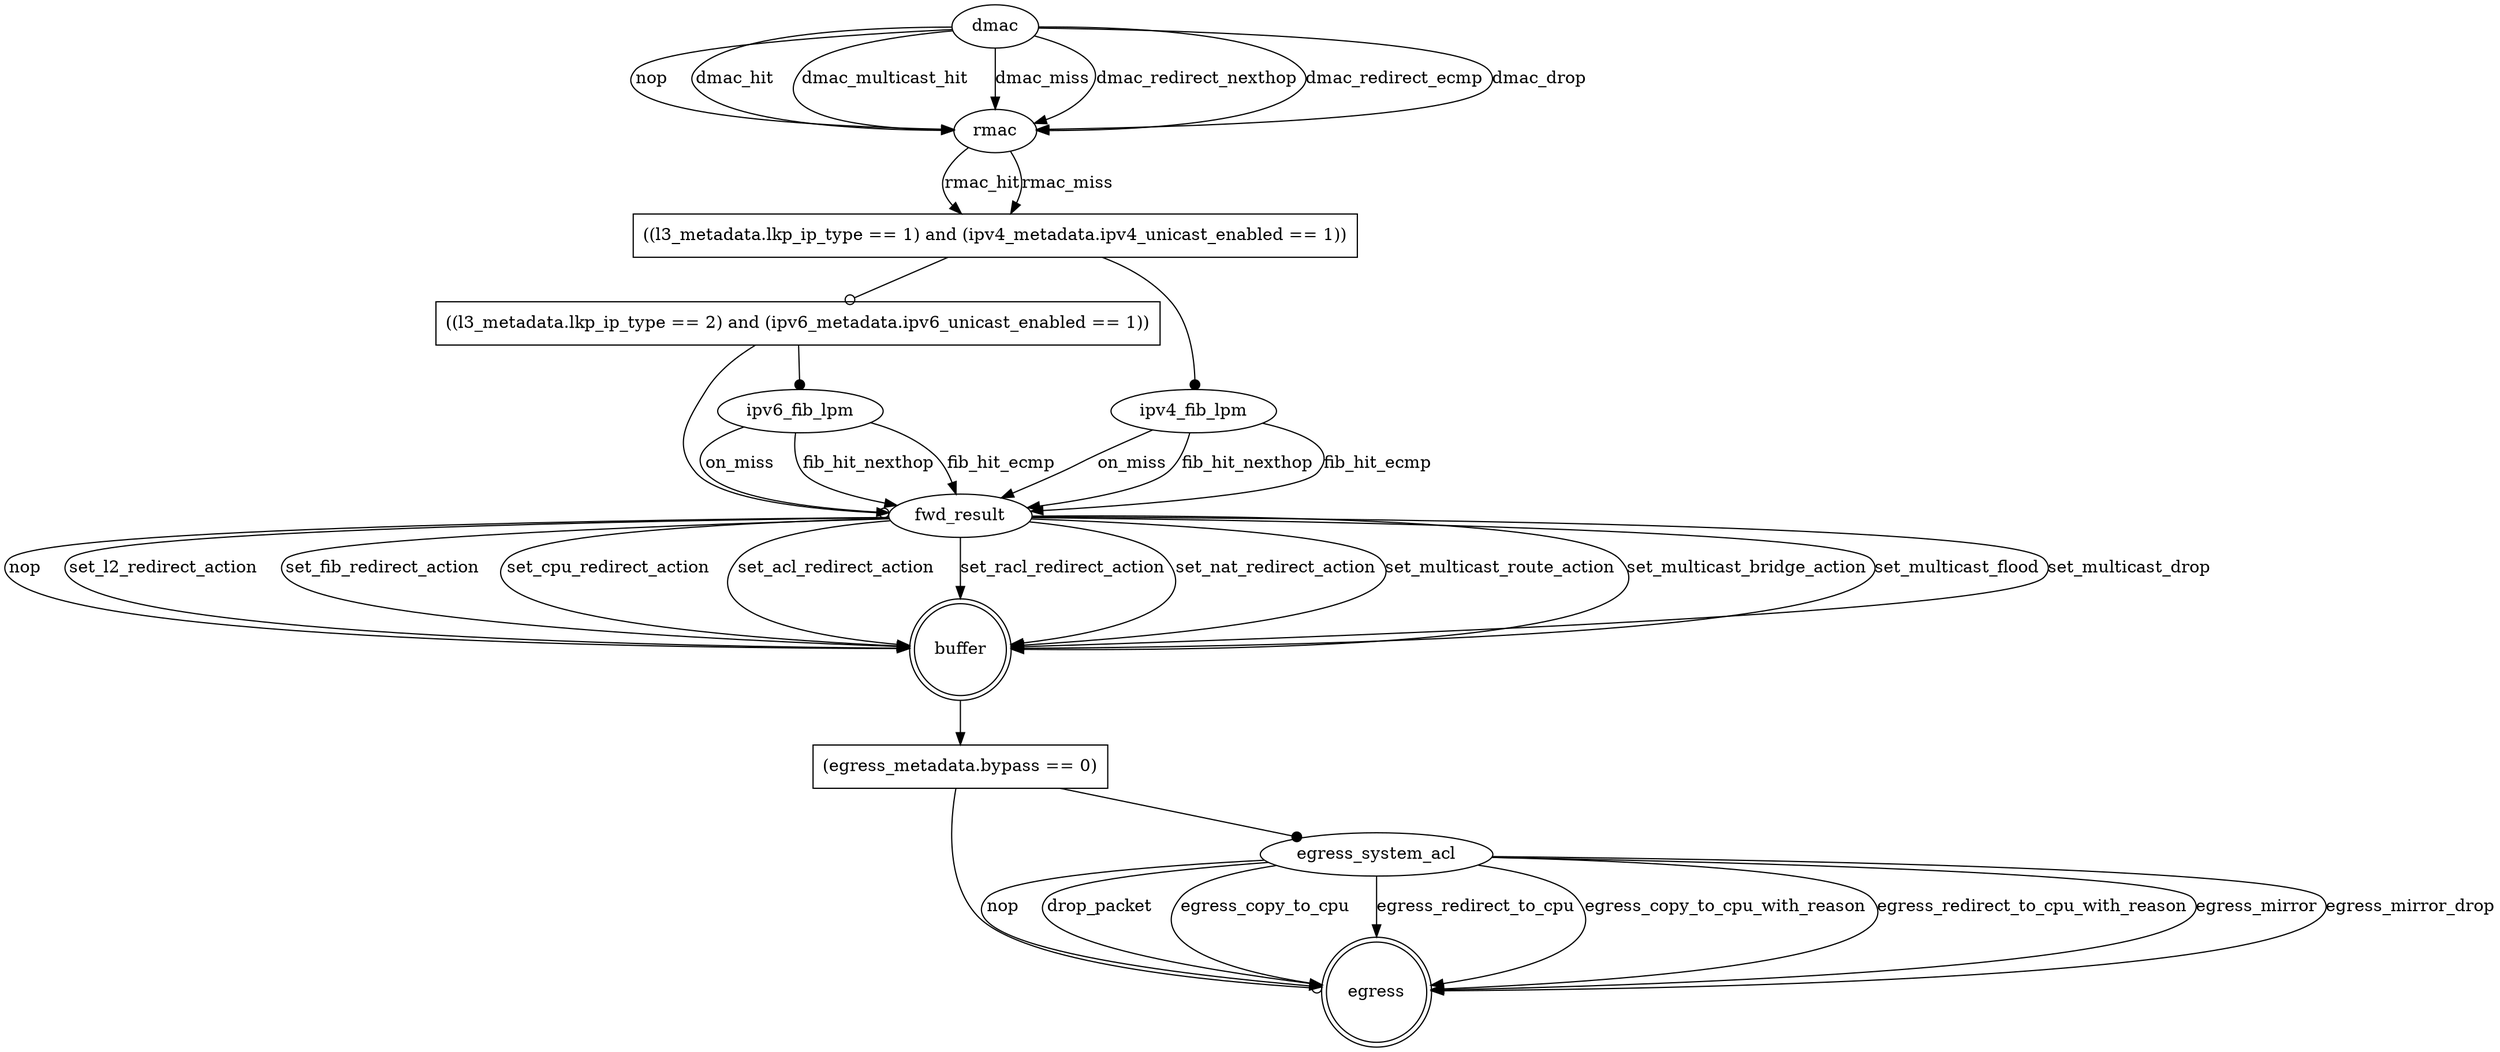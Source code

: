 digraph g {
   buffer [shape=doublecircle];
   egress [shape=doublecircle];
   dmac [shape=ellipse];
   dmac -> rmac [arrowhead=normal label="nop"];
   rmac [shape=ellipse];
   rmac -> _condition_0 [arrowhead=normal label="rmac_hit"];
   _condition_0 [shape=box label="((l3_metadata.lkp_ip_type == 1) and (ipv4_metadata.ipv4_unicast_enabled == 1))"];
   _condition_0 -> _condition_1 [arrowhead=odot];
   _condition_1 [shape=box label="((l3_metadata.lkp_ip_type == 2) and (ipv6_metadata.ipv6_unicast_enabled == 1))"];
   _condition_1 -> fwd_result [arrowhead=odot];
   fwd_result [shape=ellipse];
   fwd_result -> buffer [arrowhead=normal label="nop"];
   fwd_result -> buffer [arrowhead=normal label="set_l2_redirect_action"];
   fwd_result -> buffer [arrowhead=normal label="set_fib_redirect_action"];
   fwd_result -> buffer [arrowhead=normal label="set_cpu_redirect_action"];
   fwd_result -> buffer [arrowhead=normal label="set_acl_redirect_action"];
   fwd_result -> buffer [arrowhead=normal label="set_racl_redirect_action"];
   fwd_result -> buffer [arrowhead=normal label="set_nat_redirect_action"];
   fwd_result -> buffer [arrowhead=normal label="set_multicast_route_action"];
   fwd_result -> buffer [arrowhead=normal label="set_multicast_bridge_action"];
   fwd_result -> buffer [arrowhead=normal label="set_multicast_flood"];
   fwd_result -> buffer [arrowhead=normal label="set_multicast_drop"];
   _condition_1 -> ipv6_fib_lpm [arrowhead=dot];
   ipv6_fib_lpm [shape=ellipse];
   ipv6_fib_lpm -> fwd_result [arrowhead=normal label="on_miss"];
   ipv6_fib_lpm -> fwd_result [arrowhead=normal label="fib_hit_nexthop"];
   ipv6_fib_lpm -> fwd_result [arrowhead=normal label="fib_hit_ecmp"];
   _condition_0 -> ipv4_fib_lpm [arrowhead=dot];
   ipv4_fib_lpm [shape=ellipse];
   ipv4_fib_lpm -> fwd_result [arrowhead=normal label="on_miss"];
   ipv4_fib_lpm -> fwd_result [arrowhead=normal label="fib_hit_nexthop"];
   ipv4_fib_lpm -> fwd_result [arrowhead=normal label="fib_hit_ecmp"];
   rmac -> _condition_0 [arrowhead=normal label="rmac_miss"];
   dmac -> rmac [arrowhead=normal label="dmac_hit"];
   dmac -> rmac [arrowhead=normal label="dmac_multicast_hit"];
   dmac -> rmac [arrowhead=normal label="dmac_miss"];
   dmac -> rmac [arrowhead=normal label="dmac_redirect_nexthop"];
   dmac -> rmac [arrowhead=normal label="dmac_redirect_ecmp"];
   dmac -> rmac [arrowhead=normal label="dmac_drop"];
   buffer -> _condition_2
   _condition_2 [shape=box label="(egress_metadata.bypass == 0)"];
   _condition_2 -> egress [arrowhead=odot];
   _condition_2 -> egress_system_acl [arrowhead=dot];
   egress_system_acl [shape=ellipse];
   egress_system_acl -> egress [arrowhead=normal label="nop"];
   egress_system_acl -> egress [arrowhead=normal label="drop_packet"];
   egress_system_acl -> egress [arrowhead=normal label="egress_copy_to_cpu"];
   egress_system_acl -> egress [arrowhead=normal label="egress_redirect_to_cpu"];
   egress_system_acl -> egress [arrowhead=normal label="egress_copy_to_cpu_with_reason"];
   egress_system_acl -> egress [arrowhead=normal label="egress_redirect_to_cpu_with_reason"];
   egress_system_acl -> egress [arrowhead=normal label="egress_mirror"];
   egress_system_acl -> egress [arrowhead=normal label="egress_mirror_drop"];
}
